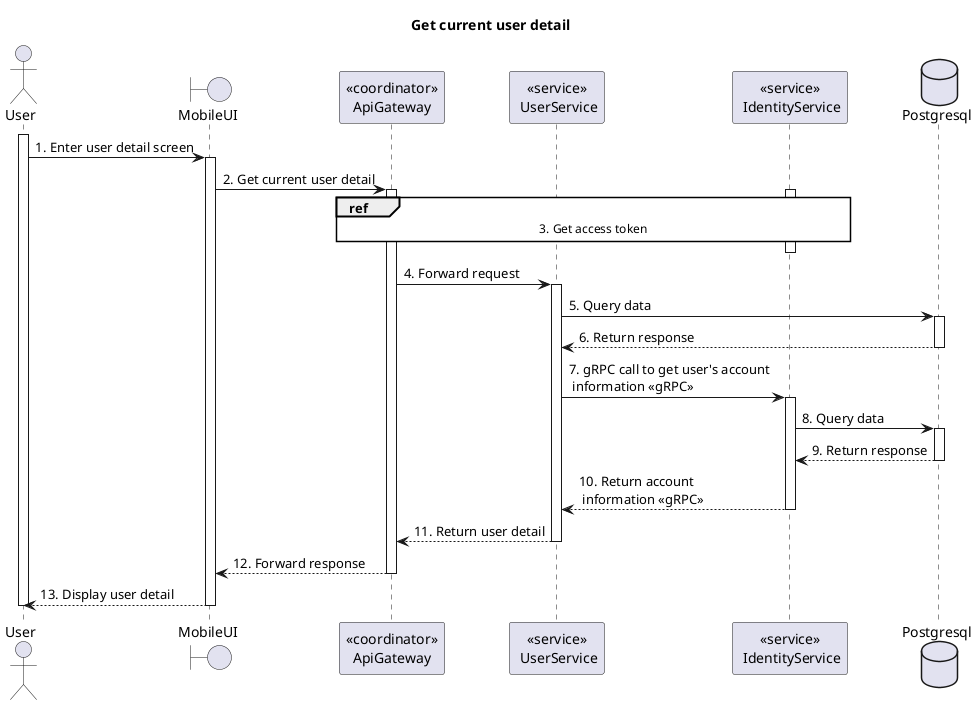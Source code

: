 @startuml Sequence
title "Get current user detail"

' Style section
<style>
  sequenceDiagram {
    reference {
      BackGroundColor white
    }
}
</style>

actor User
activate User

boundary MobileUI
participant "<<coordinator>>\nApiGateway" as ApiGateway
participant "<<service>>\n UserService" as UserService
participant "<<service>>\n IdentityService" as IdentityService
database Postgresql

User -> MobileUI ++: 1. Enter user detail screen
MobileUI -> ApiGateway ++: 2. Get current user detail

activate IdentityService
ref over ApiGateway, IdentityService: 3. Get access token
ApiGateway -[hidden]-> IdentityService
deactivate IdentityService

ApiGateway -> UserService ++: 4. Forward request
UserService -> Postgresql ++: 5. Query data
UserService <-- Postgresql--: 6. Return response

UserService -> IdentityService++: 7. gRPC call to get user's account \n information <<gRPC>>
IdentityService -> Postgresql ++: 8. Query data
IdentityService <-- Postgresql --: 9. Return response
UserService <-- IdentityService--: 10. Return account \n information <<gRPC>>

ApiGateway <-- UserService--: 11. Return user detail
MobileUI <-- ApiGateway--: 12. Forward response
User <-- MobileUI--: 13. Display user detail
deactivate User

@enduml